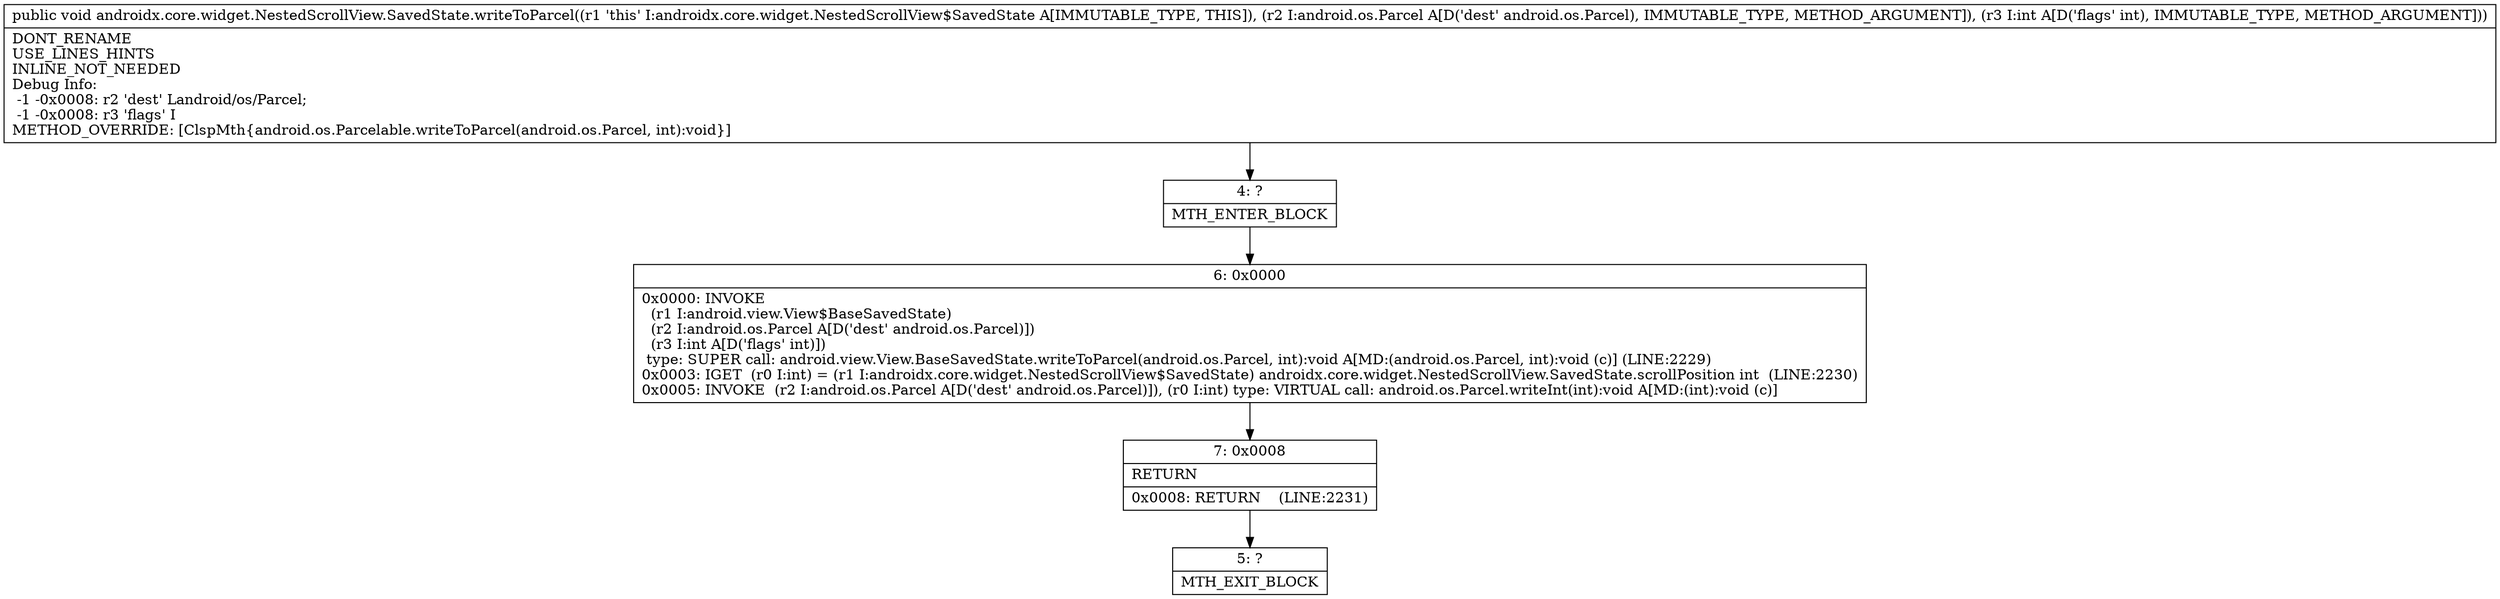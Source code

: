 digraph "CFG forandroidx.core.widget.NestedScrollView.SavedState.writeToParcel(Landroid\/os\/Parcel;I)V" {
Node_4 [shape=record,label="{4\:\ ?|MTH_ENTER_BLOCK\l}"];
Node_6 [shape=record,label="{6\:\ 0x0000|0x0000: INVOKE  \l  (r1 I:android.view.View$BaseSavedState)\l  (r2 I:android.os.Parcel A[D('dest' android.os.Parcel)])\l  (r3 I:int A[D('flags' int)])\l type: SUPER call: android.view.View.BaseSavedState.writeToParcel(android.os.Parcel, int):void A[MD:(android.os.Parcel, int):void (c)] (LINE:2229)\l0x0003: IGET  (r0 I:int) = (r1 I:androidx.core.widget.NestedScrollView$SavedState) androidx.core.widget.NestedScrollView.SavedState.scrollPosition int  (LINE:2230)\l0x0005: INVOKE  (r2 I:android.os.Parcel A[D('dest' android.os.Parcel)]), (r0 I:int) type: VIRTUAL call: android.os.Parcel.writeInt(int):void A[MD:(int):void (c)]\l}"];
Node_7 [shape=record,label="{7\:\ 0x0008|RETURN\l|0x0008: RETURN    (LINE:2231)\l}"];
Node_5 [shape=record,label="{5\:\ ?|MTH_EXIT_BLOCK\l}"];
MethodNode[shape=record,label="{public void androidx.core.widget.NestedScrollView.SavedState.writeToParcel((r1 'this' I:androidx.core.widget.NestedScrollView$SavedState A[IMMUTABLE_TYPE, THIS]), (r2 I:android.os.Parcel A[D('dest' android.os.Parcel), IMMUTABLE_TYPE, METHOD_ARGUMENT]), (r3 I:int A[D('flags' int), IMMUTABLE_TYPE, METHOD_ARGUMENT]))  | DONT_RENAME\lUSE_LINES_HINTS\lINLINE_NOT_NEEDED\lDebug Info:\l  \-1 \-0x0008: r2 'dest' Landroid\/os\/Parcel;\l  \-1 \-0x0008: r3 'flags' I\lMETHOD_OVERRIDE: [ClspMth\{android.os.Parcelable.writeToParcel(android.os.Parcel, int):void\}]\l}"];
MethodNode -> Node_4;Node_4 -> Node_6;
Node_6 -> Node_7;
Node_7 -> Node_5;
}

